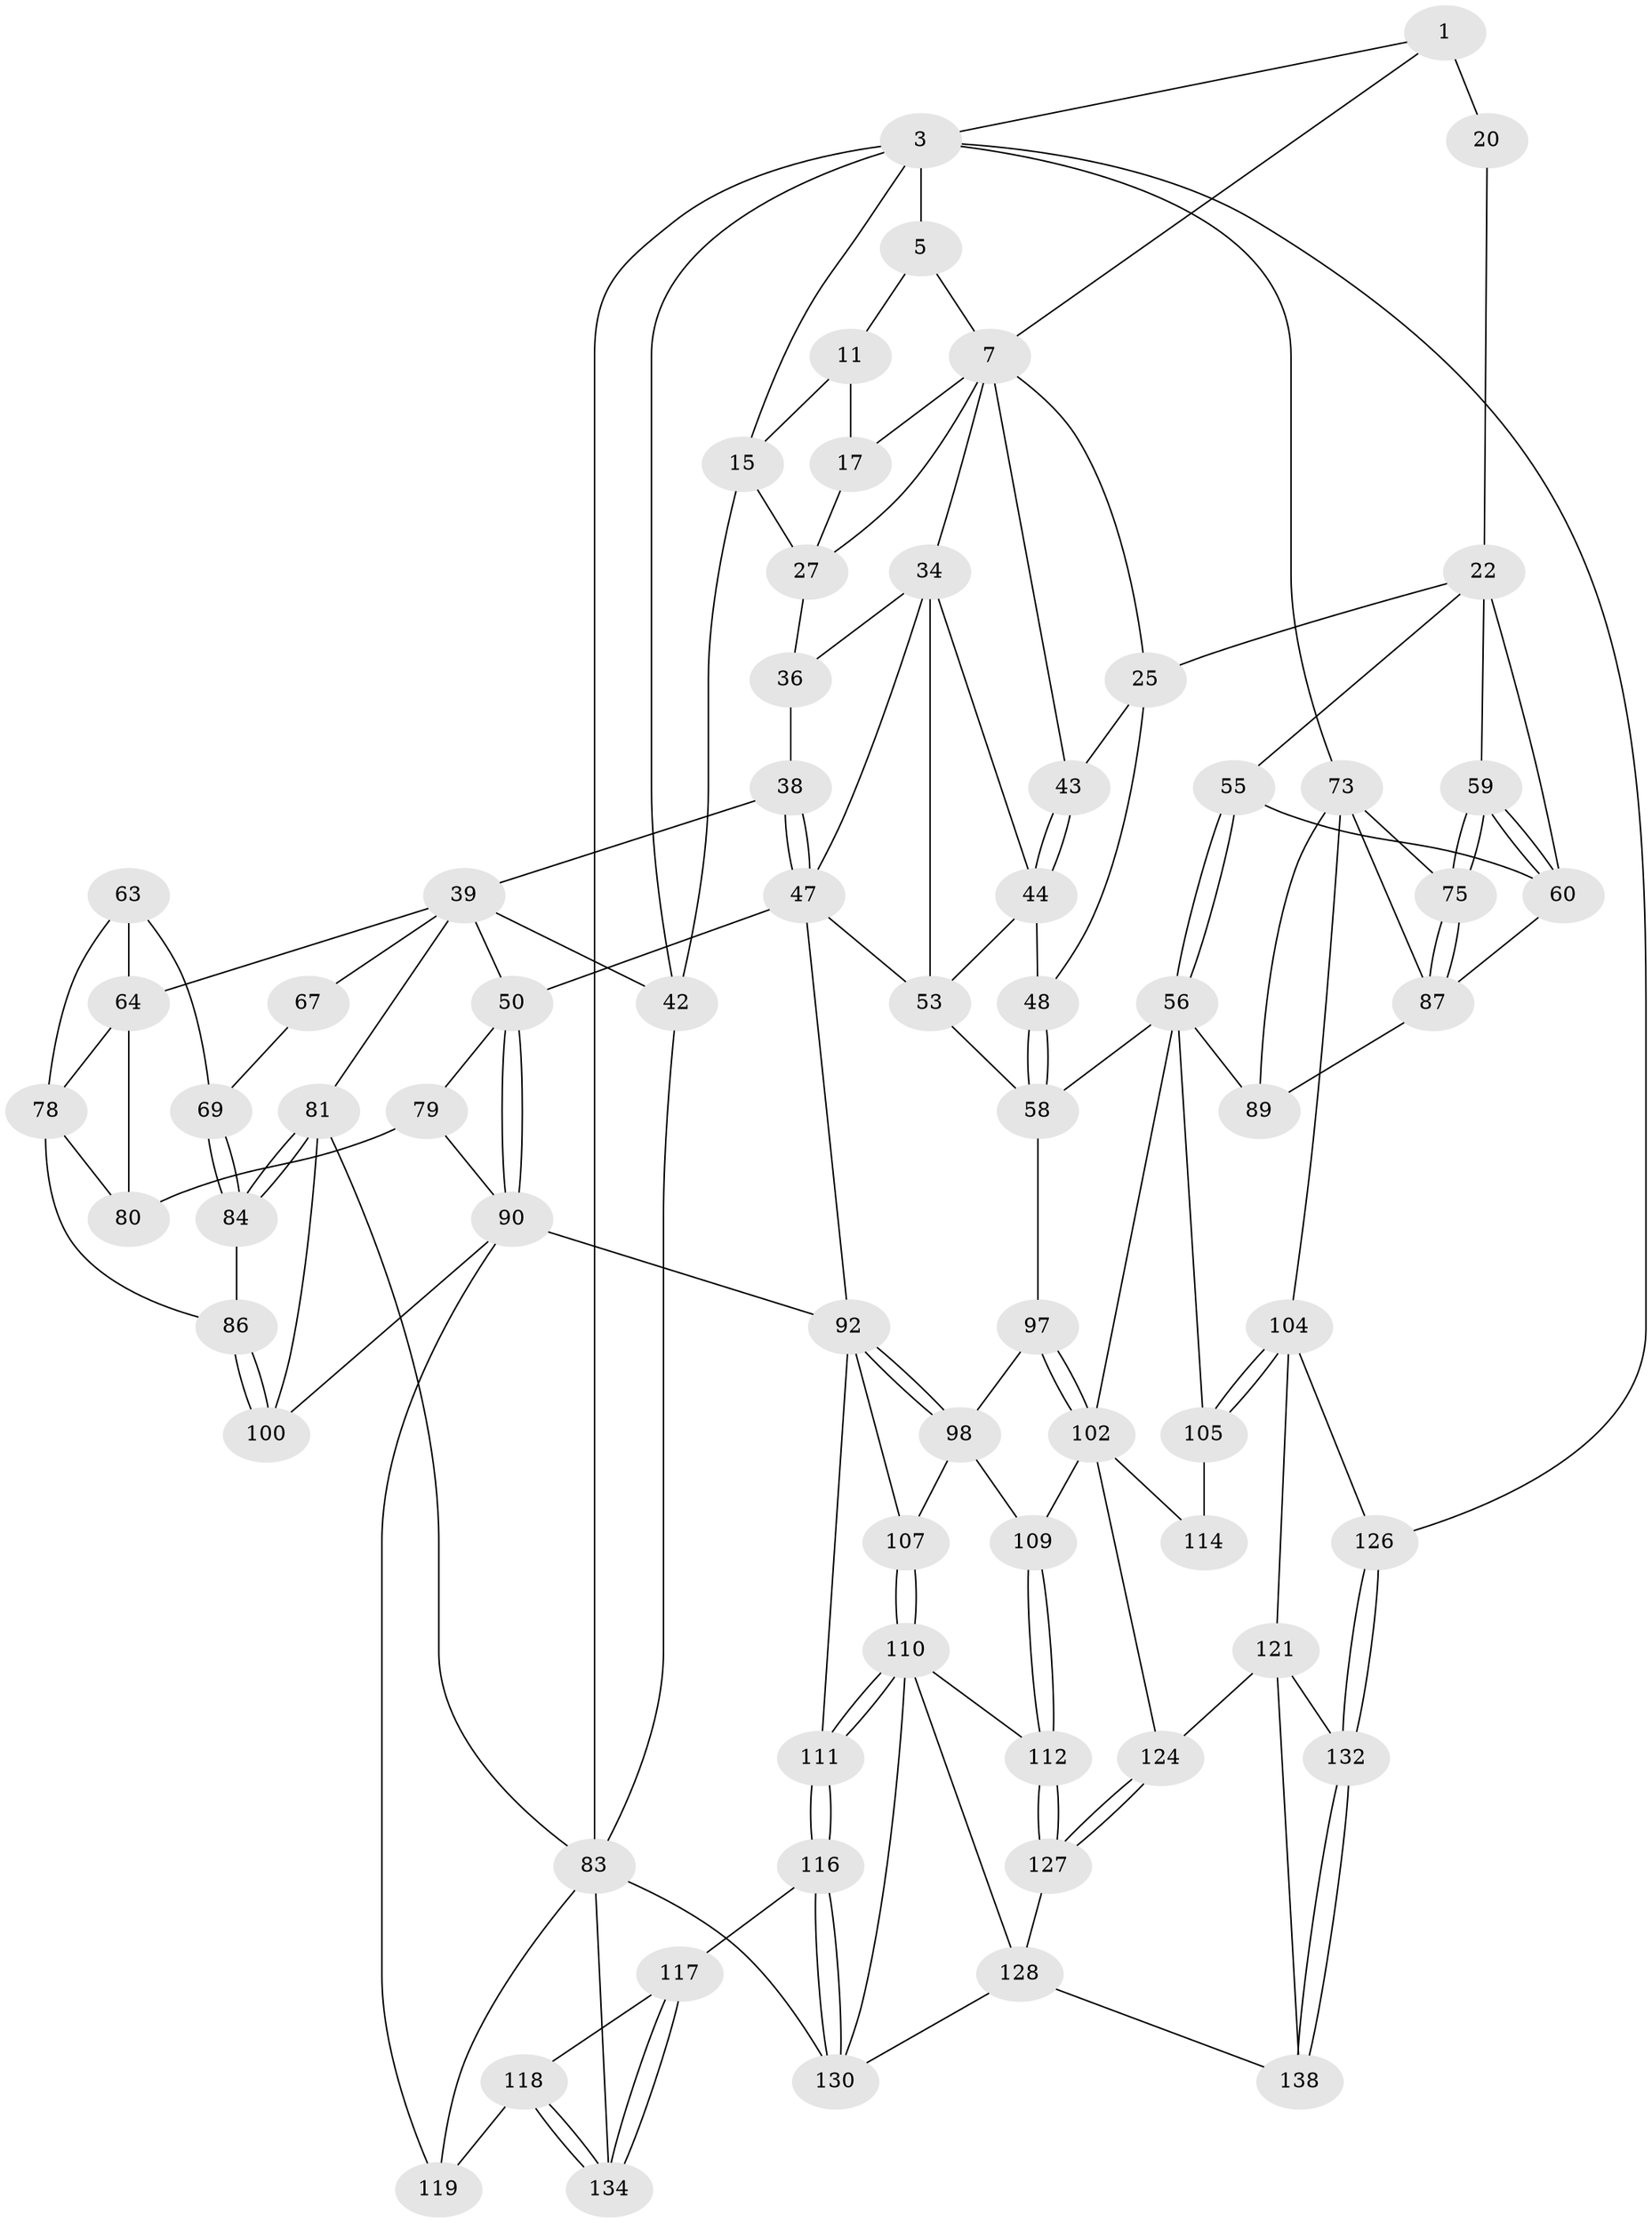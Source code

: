 // original degree distribution, {3: 0.036231884057971016, 6: 0.2391304347826087, 4: 0.21014492753623187, 5: 0.5144927536231884}
// Generated by graph-tools (version 1.1) at 2025/17/03/09/25 04:17:11]
// undirected, 69 vertices, 152 edges
graph export_dot {
graph [start="1"]
  node [color=gray90,style=filled];
  1 [pos="+0.8325489209726085+0.19415067325415625",super="+6+2"];
  3 [pos="+1+0",super="+72+4"];
  5 [pos="+0.7117441637543721+0.13659275147075894",super="+10"];
  7 [pos="+0.7643392096387691+0.31186517176867257",super="+8"];
  11 [pos="+0.6225381575482865+0.11128478603067647",super="+14+12"];
  15 [pos="+0.16744980773043946+0.06373922571645907",super="+16"];
  17 [pos="+0.5922901395195207+0.1908168589657181",super="+19+18"];
  20 [pos="+0.8585839638177339+0.25300731167537843",super="+21"];
  22 [pos="+0.9188941033537483+0.3059931308087091",super="+32+23"];
  25 [pos="+0.8149815251285396+0.4121127073289127",super="+26"];
  27 [pos="+0.5095969253123017+0.30173361918918046",super="+28+30"];
  34 [pos="+0.5568524204403364+0.4513489877077587",super="+35"];
  36 [pos="+0.4763775535556613+0.3554041295894835",super="+37"];
  38 [pos="+0.3416089582297328+0.40428617921787396"];
  39 [pos="+0.3126206792339099+0.42699163389067885",super="+52+40"];
  42 [pos="+0+0"];
  43 [pos="+0.6854387450595235+0.40080925820041113"];
  44 [pos="+0.6445407471915565+0.5077794857307284",super="+45"];
  47 [pos="+0.42147423251354005+0.5071756361469987",super="+49"];
  48 [pos="+0.7455452995833965+0.47695735105811815"];
  50 [pos="+0.29456281537251017+0.5805157448262396",super="+51"];
  53 [pos="+0.6275976396428546+0.6120079572431331",super="+54"];
  55 [pos="+0.8545962780691191+0.5578462943854342"];
  56 [pos="+0.8152400730049425+0.6279145383558278",super="+57"];
  58 [pos="+0.733191274281483+0.6212485510518829",super="+70"];
  59 [pos="+1+0.38743365037161065"];
  60 [pos="+0.9131563359774748+0.4194183236083046",super="+61"];
  63 [pos="+0.09410583484868765+0.5362133756771882",super="+68"];
  64 [pos="+0.13559393080219925+0.5342565763711431",super="+65"];
  67 [pos="+0.0472963287037196+0.5302047527917975"];
  69 [pos="+0.0432305659957461+0.5852484425700423"];
  73 [pos="+1+1",super="+103+74"];
  75 [pos="+1+0.5795900891394403"];
  78 [pos="+0.09610171696101458+0.6171580107588558",super="+85"];
  79 [pos="+0.18088156892872478+0.6696367303559053"];
  80 [pos="+0.17934612622571866+0.669269196566805"];
  81 [pos="+0+0.603772213114559",super="+82"];
  83 [pos="+0+1",super="+131"];
  84 [pos="+0.0255140260872613+0.5984874127049455"];
  86 [pos="+0.07517254643673316+0.703256323276786"];
  87 [pos="+1+0.5910083078553594",super="+88"];
  89 [pos="+0.9192059509345123+0.6636176106887641",super="+96"];
  90 [pos="+0.28202067896006894+0.7632651438793777",super="+91"];
  92 [pos="+0.4179437880956236+0.6583548867944837",super="+93"];
  97 [pos="+0.6270463056255481+0.6136225760918591"];
  98 [pos="+0.5501484889901355+0.7005675568727427",super="+106"];
  100 [pos="+0.03156063551078518+0.7678144810209079"];
  102 [pos="+0.6794407494543776+0.7655854099638101",super="+108"];
  104 [pos="+0.8307163795211294+0.7967656744717477",super="+120"];
  105 [pos="+0.8128840366734941+0.7809254604429041"];
  107 [pos="+0.5144809971786855+0.7893625619276112"];
  109 [pos="+0.5881046284914182+0.816790327740465"];
  110 [pos="+0.4401559428980357+0.8574154668175215",super="+113"];
  111 [pos="+0.40520264083702434+0.8665315625209715"];
  112 [pos="+0.5477833867547416+0.8915610934467649"];
  114 [pos="+0.766947427563979+0.8150414356639222"];
  116 [pos="+0.38630577770538466+0.9285891844039803"];
  117 [pos="+0.31547511354001584+0.9368558938194029"];
  118 [pos="+0.24386263367358735+0.9203728022985092"];
  119 [pos="+0.20220240038727652+0.8901478808698204"];
  121 [pos="+0.8113951298625472+0.9035682359497442",super="+122"];
  124 [pos="+0.6721138203561474+0.9339770592036302"];
  126 [pos="+1+1"];
  127 [pos="+0.573158281121357+0.9442049265607524"];
  128 [pos="+0.5354087737752853+0.9767466987797431",super="+137"];
  130 [pos="+0.40405427754459056+0.9743309078596316",super="+136"];
  132 [pos="+0.9505145491030426+1",super="+133"];
  134 [pos="+0.27572247379395937+1"];
  138 [pos="+0.6793954219147693+1"];
  1 -- 20 [weight=2];
  1 -- 7;
  1 -- 3;
  3 -- 42;
  3 -- 73;
  3 -- 83;
  3 -- 126;
  3 -- 5;
  3 -- 15;
  5 -- 7;
  5 -- 11;
  7 -- 17;
  7 -- 34;
  7 -- 43;
  7 -- 25;
  7 -- 27;
  11 -- 15;
  11 -- 17 [weight=2];
  15 -- 27;
  15 -- 42;
  17 -- 27 [weight=2];
  20 -- 22 [weight=2];
  22 -- 59;
  22 -- 25;
  22 -- 60;
  22 -- 55;
  25 -- 48;
  25 -- 43;
  27 -- 36 [weight=2];
  34 -- 36;
  34 -- 47;
  34 -- 44;
  34 -- 53;
  36 -- 38;
  38 -- 39;
  38 -- 47;
  38 -- 47;
  39 -- 81;
  39 -- 42;
  39 -- 67;
  39 -- 50;
  39 -- 64;
  42 -- 83;
  43 -- 44;
  43 -- 44;
  44 -- 48;
  44 -- 53;
  47 -- 50;
  47 -- 92;
  47 -- 53;
  48 -- 58;
  48 -- 58;
  50 -- 90;
  50 -- 90;
  50 -- 79;
  53 -- 58;
  55 -- 56;
  55 -- 56;
  55 -- 60;
  56 -- 89;
  56 -- 105;
  56 -- 58;
  56 -- 102;
  58 -- 97;
  59 -- 60;
  59 -- 60;
  59 -- 75;
  59 -- 75;
  60 -- 87;
  63 -- 64 [weight=2];
  63 -- 69;
  63 -- 78;
  64 -- 80;
  64 -- 78;
  67 -- 69;
  69 -- 84;
  69 -- 84;
  73 -- 104;
  73 -- 89;
  73 -- 75;
  73 -- 87;
  75 -- 87;
  75 -- 87;
  78 -- 80;
  78 -- 86;
  79 -- 80;
  79 -- 90;
  81 -- 84;
  81 -- 84;
  81 -- 83;
  81 -- 100;
  83 -- 130;
  83 -- 134;
  83 -- 119;
  84 -- 86;
  86 -- 100;
  86 -- 100;
  87 -- 89 [weight=2];
  90 -- 92;
  90 -- 100;
  90 -- 119;
  92 -- 98;
  92 -- 98;
  92 -- 107;
  92 -- 111;
  97 -- 98;
  97 -- 102;
  97 -- 102;
  98 -- 107;
  98 -- 109;
  102 -- 114 [weight=2];
  102 -- 124;
  102 -- 109;
  104 -- 105;
  104 -- 105;
  104 -- 121;
  104 -- 126;
  105 -- 114;
  107 -- 110;
  107 -- 110;
  109 -- 112;
  109 -- 112;
  110 -- 111;
  110 -- 111;
  110 -- 112;
  110 -- 130;
  110 -- 128;
  111 -- 116;
  111 -- 116;
  112 -- 127;
  112 -- 127;
  116 -- 117;
  116 -- 130;
  116 -- 130;
  117 -- 118;
  117 -- 134;
  117 -- 134;
  118 -- 119;
  118 -- 134;
  118 -- 134;
  121 -- 132 [weight=2];
  121 -- 124;
  121 -- 138;
  124 -- 127;
  124 -- 127;
  126 -- 132;
  126 -- 132;
  127 -- 128;
  128 -- 138;
  128 -- 130;
  132 -- 138;
  132 -- 138;
}
